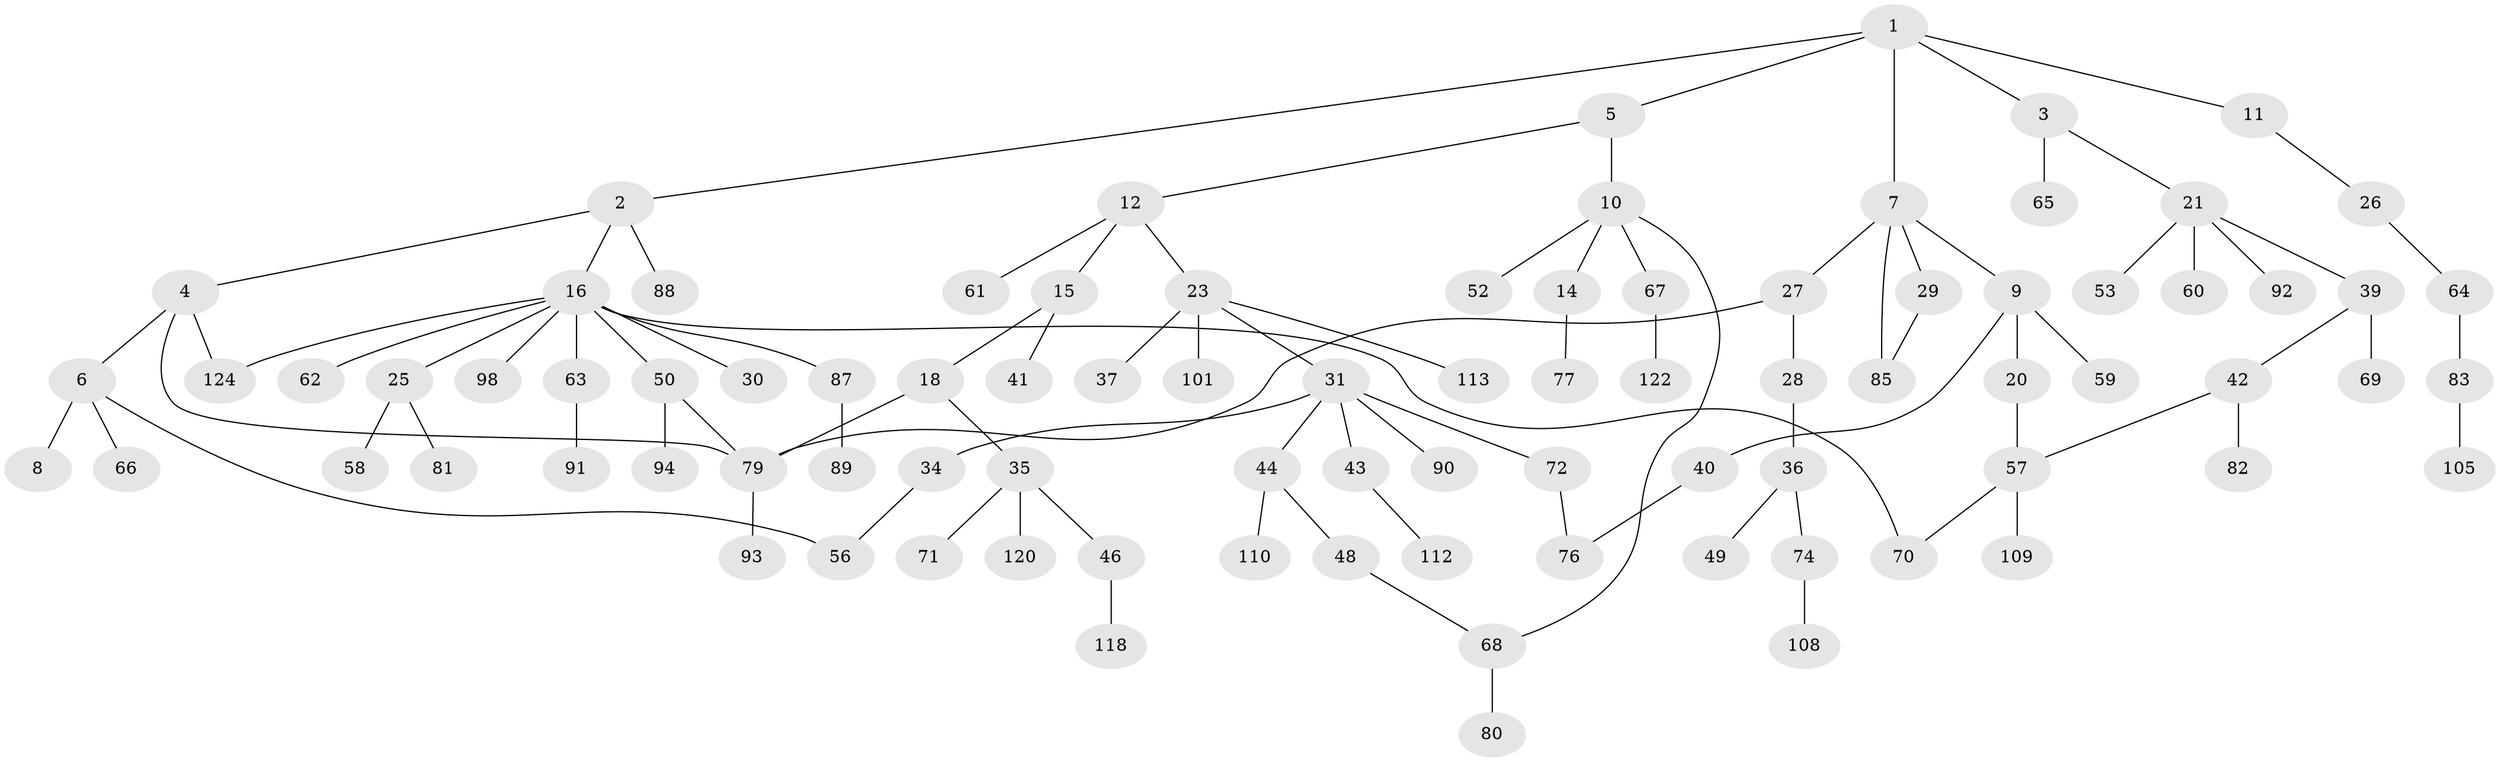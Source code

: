 // original degree distribution, {5: 0.07142857142857142, 4: 0.09523809523809523, 3: 0.14285714285714285, 2: 0.24603174603174602, 1: 0.4365079365079365, 6: 0.007936507936507936}
// Generated by graph-tools (version 1.1) at 2025/16/03/04/25 18:16:54]
// undirected, 88 vertices, 97 edges
graph export_dot {
graph [start="1"]
  node [color=gray90,style=filled];
  1;
  2;
  3;
  4;
  5;
  6 [super="+55+19"];
  7 [super="+13"];
  8 [super="+86"];
  9 [super="+24+51"];
  10;
  11;
  12;
  14;
  15;
  16 [super="+47+17"];
  18 [super="+38"];
  20 [super="+125"];
  21;
  23;
  25;
  26;
  27;
  28;
  29 [super="+54+97+103"];
  30;
  31 [super="+33"];
  34;
  35 [super="+84"];
  36 [super="+117+75"];
  37;
  39;
  40 [super="+45"];
  41;
  42;
  43;
  44 [super="+73"];
  46;
  48;
  49;
  50;
  52;
  53;
  56;
  57;
  58;
  59;
  60;
  61;
  62;
  63 [super="+78"];
  64;
  65;
  66;
  67;
  68 [super="+100"];
  69 [super="+102+123"];
  70 [super="+95"];
  71;
  72;
  74;
  76;
  77;
  79 [super="+126+104+99+96"];
  80;
  81;
  82;
  83;
  85;
  87;
  88;
  89;
  90;
  91;
  92 [super="+116"];
  93 [super="+115"];
  94;
  98;
  101;
  105;
  108;
  109;
  110 [super="+121"];
  112;
  113;
  118;
  120;
  122;
  124;
  1 -- 2;
  1 -- 3;
  1 -- 5;
  1 -- 7;
  1 -- 11;
  2 -- 4;
  2 -- 16;
  2 -- 88;
  3 -- 21;
  3 -- 65;
  4 -- 6;
  4 -- 79;
  4 -- 124;
  5 -- 10;
  5 -- 12;
  6 -- 8;
  6 -- 56;
  6 -- 66;
  7 -- 9;
  7 -- 27;
  7 -- 29;
  7 -- 85;
  9 -- 20;
  9 -- 40;
  9 -- 59;
  10 -- 14;
  10 -- 52;
  10 -- 67;
  10 -- 68;
  11 -- 26;
  12 -- 15;
  12 -- 23;
  12 -- 61;
  14 -- 77;
  15 -- 18;
  15 -- 41;
  16 -- 25;
  16 -- 98;
  16 -- 70;
  16 -- 50;
  16 -- 30;
  16 -- 87;
  16 -- 124;
  16 -- 62;
  16 -- 63;
  18 -- 35;
  18 -- 79;
  20 -- 57;
  21 -- 39;
  21 -- 53;
  21 -- 60;
  21 -- 92;
  23 -- 31;
  23 -- 37;
  23 -- 101;
  23 -- 113;
  25 -- 58;
  25 -- 81;
  26 -- 64;
  27 -- 28;
  27 -- 79;
  28 -- 36;
  29 -- 85;
  31 -- 43;
  31 -- 34;
  31 -- 72;
  31 -- 90;
  31 -- 44;
  34 -- 56;
  35 -- 46;
  35 -- 71;
  35 -- 120;
  36 -- 49;
  36 -- 74;
  39 -- 42;
  39 -- 69;
  40 -- 76;
  42 -- 82;
  42 -- 57;
  43 -- 112;
  44 -- 48;
  44 -- 110;
  46 -- 118;
  48 -- 68;
  50 -- 94;
  50 -- 79;
  57 -- 109;
  57 -- 70;
  63 -- 91;
  64 -- 83;
  67 -- 122;
  68 -- 80;
  72 -- 76;
  74 -- 108;
  79 -- 93;
  83 -- 105;
  87 -- 89;
}
